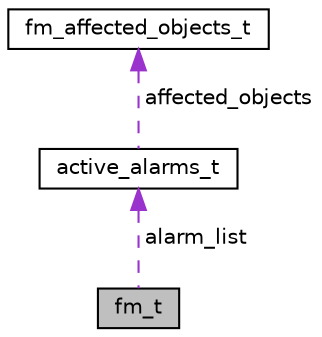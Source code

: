 digraph "fm_t"
{
 // LATEX_PDF_SIZE
  bgcolor="transparent";
  edge [fontname="Helvetica",fontsize="10",labelfontname="Helvetica",labelfontsize="10"];
  node [fontname="Helvetica",fontsize="10",shape=record];
  Node1 [label="fm_t",height=0.2,width=0.4,color="black", fillcolor="grey75", style="filled", fontcolor="black",tooltip=" "];
  Node2 -> Node1 [dir="back",color="darkorchid3",fontsize="10",style="dashed",label=" alarm_list" ,fontname="Helvetica"];
  Node2 [label="active_alarms_t",height=0.2,width=0.4,color="black",URL="$EvenstarFaultMgmt_8h.html#structactive__alarms__t",tooltip=" "];
  Node3 -> Node2 [dir="back",color="darkorchid3",fontsize="10",style="dashed",label=" affected_objects" ,fontname="Helvetica"];
  Node3 [label="fm_affected_objects_t",height=0.2,width=0.4,color="black",URL="$EvenstarFaultMgmt_8h.html#structfm__affected__objects__t",tooltip=" "];
}
